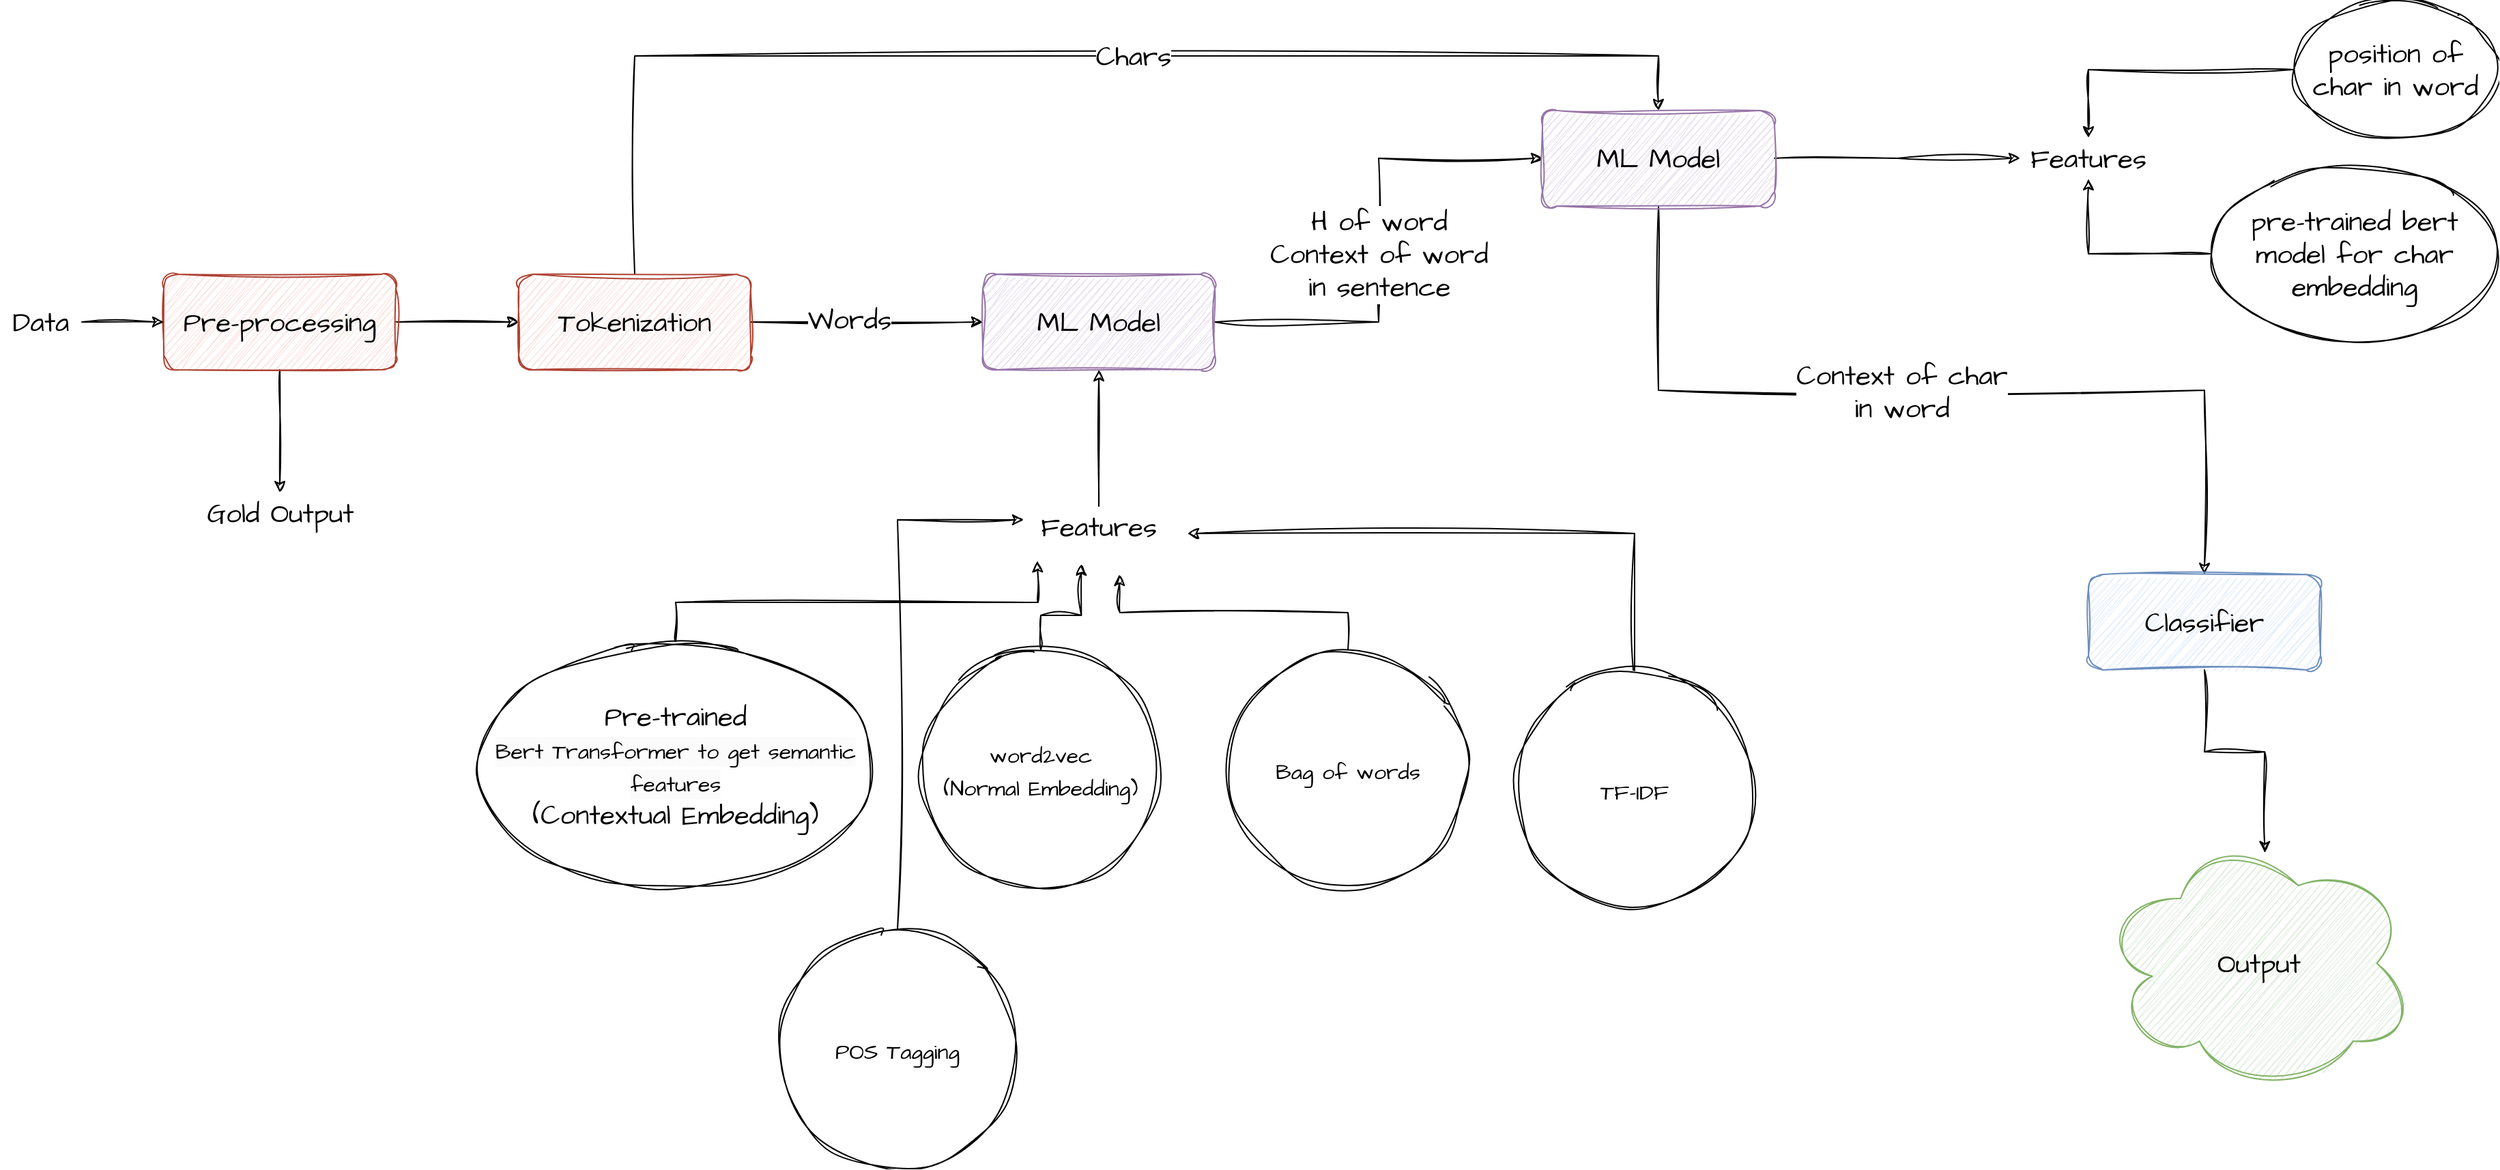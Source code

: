 <mxfile version="22.1.2" type="device">
  <diagram name="Page-1" id="zgY0ZtRXbC9Tr-R6ndSn">
    <mxGraphModel dx="1764" dy="1136" grid="1" gridSize="10" guides="1" tooltips="1" connect="1" arrows="1" fold="1" page="1" pageScale="1" pageWidth="10000" pageHeight="10000" math="0" shadow="0">
      <root>
        <mxCell id="0" />
        <mxCell id="1" parent="0" />
        <mxCell id="EJwshP0ZPpEsLIK-kxUl-6" style="edgeStyle=orthogonalEdgeStyle;rounded=0;sketch=1;hachureGap=4;jiggle=2;curveFitting=1;orthogonalLoop=1;jettySize=auto;html=1;exitX=1;exitY=0.5;exitDx=0;exitDy=0;fontFamily=Architects Daughter;fontSource=https%3A%2F%2Ffonts.googleapis.com%2Fcss%3Ffamily%3DArchitects%2BDaughter;fontSize=16;" edge="1" parent="1" source="EJwshP0ZPpEsLIK-kxUl-1" target="EJwshP0ZPpEsLIK-kxUl-5">
          <mxGeometry relative="1" as="geometry" />
        </mxCell>
        <mxCell id="EJwshP0ZPpEsLIK-kxUl-12" style="edgeStyle=orthogonalEdgeStyle;rounded=0;sketch=1;hachureGap=4;jiggle=2;curveFitting=1;orthogonalLoop=1;jettySize=auto;html=1;exitX=0.5;exitY=1;exitDx=0;exitDy=0;entryX=0.5;entryY=0;entryDx=0;entryDy=0;fontFamily=Architects Daughter;fontSource=https%3A%2F%2Ffonts.googleapis.com%2Fcss%3Ffamily%3DArchitects%2BDaughter;fontSize=16;" edge="1" parent="1" source="EJwshP0ZPpEsLIK-kxUl-1" target="EJwshP0ZPpEsLIK-kxUl-11">
          <mxGeometry relative="1" as="geometry" />
        </mxCell>
        <mxCell id="EJwshP0ZPpEsLIK-kxUl-1" value="Pre-processing" style="rounded=1;whiteSpace=wrap;html=1;sketch=1;hachureGap=4;jiggle=2;curveFitting=1;fontFamily=Architects Daughter;fontSource=https%3A%2F%2Ffonts.googleapis.com%2Fcss%3Ffamily%3DArchitects%2BDaughter;fontSize=20;fillColor=#fad9d5;strokeColor=#ae4132;" vertex="1" parent="1">
          <mxGeometry x="290" y="240" width="170" height="70" as="geometry" />
        </mxCell>
        <mxCell id="EJwshP0ZPpEsLIK-kxUl-3" style="edgeStyle=orthogonalEdgeStyle;rounded=0;sketch=1;hachureGap=4;jiggle=2;curveFitting=1;orthogonalLoop=1;jettySize=auto;html=1;exitX=1;exitY=0.5;exitDx=0;exitDy=0;entryX=0;entryY=0.5;entryDx=0;entryDy=0;fontFamily=Architects Daughter;fontSource=https%3A%2F%2Ffonts.googleapis.com%2Fcss%3Ffamily%3DArchitects%2BDaughter;fontSize=16;" edge="1" parent="1" source="EJwshP0ZPpEsLIK-kxUl-2" target="EJwshP0ZPpEsLIK-kxUl-1">
          <mxGeometry relative="1" as="geometry" />
        </mxCell>
        <mxCell id="EJwshP0ZPpEsLIK-kxUl-2" value="Data" style="text;html=1;strokeColor=none;fillColor=none;align=center;verticalAlign=middle;whiteSpace=wrap;rounded=0;fontSize=20;fontFamily=Architects Daughter;" vertex="1" parent="1">
          <mxGeometry x="170" y="260" width="60" height="30" as="geometry" />
        </mxCell>
        <mxCell id="EJwshP0ZPpEsLIK-kxUl-8" style="edgeStyle=orthogonalEdgeStyle;rounded=0;sketch=1;hachureGap=4;jiggle=2;curveFitting=1;orthogonalLoop=1;jettySize=auto;html=1;exitX=1;exitY=0.5;exitDx=0;exitDy=0;entryX=0;entryY=0.5;entryDx=0;entryDy=0;fontFamily=Architects Daughter;fontSource=https%3A%2F%2Ffonts.googleapis.com%2Fcss%3Ffamily%3DArchitects%2BDaughter;fontSize=16;" edge="1" parent="1" source="EJwshP0ZPpEsLIK-kxUl-5" target="EJwshP0ZPpEsLIK-kxUl-7">
          <mxGeometry relative="1" as="geometry" />
        </mxCell>
        <mxCell id="EJwshP0ZPpEsLIK-kxUl-9" value="Words" style="edgeLabel;html=1;align=center;verticalAlign=middle;resizable=0;points=[];fontSize=20;fontFamily=Architects Daughter;" vertex="1" connectable="0" parent="EJwshP0ZPpEsLIK-kxUl-8">
          <mxGeometry x="-0.155" y="2" relative="1" as="geometry">
            <mxPoint as="offset" />
          </mxGeometry>
        </mxCell>
        <mxCell id="EJwshP0ZPpEsLIK-kxUl-15" style="edgeStyle=orthogonalEdgeStyle;rounded=0;sketch=1;hachureGap=4;jiggle=2;curveFitting=1;orthogonalLoop=1;jettySize=auto;html=1;exitX=0.5;exitY=0;exitDx=0;exitDy=0;entryX=0.5;entryY=0;entryDx=0;entryDy=0;fontFamily=Architects Daughter;fontSource=https%3A%2F%2Ffonts.googleapis.com%2Fcss%3Ffamily%3DArchitects%2BDaughter;fontSize=16;" edge="1" parent="1" source="EJwshP0ZPpEsLIK-kxUl-5" target="EJwshP0ZPpEsLIK-kxUl-14">
          <mxGeometry relative="1" as="geometry">
            <Array as="points">
              <mxPoint x="635" y="80" />
              <mxPoint x="1385" y="80" />
            </Array>
          </mxGeometry>
        </mxCell>
        <mxCell id="EJwshP0ZPpEsLIK-kxUl-16" value="Chars" style="edgeLabel;html=1;align=center;verticalAlign=middle;resizable=0;points=[];fontSize=20;fontFamily=Architects Daughter;" vertex="1" connectable="0" parent="EJwshP0ZPpEsLIK-kxUl-15">
          <mxGeometry x="0.006" y="-4" relative="1" as="geometry">
            <mxPoint x="47" y="-4" as="offset" />
          </mxGeometry>
        </mxCell>
        <mxCell id="EJwshP0ZPpEsLIK-kxUl-5" value="Tokenization" style="rounded=1;whiteSpace=wrap;html=1;sketch=1;hachureGap=4;jiggle=2;curveFitting=1;fontFamily=Architects Daughter;fontSource=https%3A%2F%2Ffonts.googleapis.com%2Fcss%3Ffamily%3DArchitects%2BDaughter;fontSize=20;fillColor=#fad9d5;strokeColor=#ae4132;" vertex="1" parent="1">
          <mxGeometry x="550" y="240" width="170" height="70" as="geometry" />
        </mxCell>
        <mxCell id="EJwshP0ZPpEsLIK-kxUl-17" style="edgeStyle=orthogonalEdgeStyle;rounded=0;sketch=1;hachureGap=4;jiggle=2;curveFitting=1;orthogonalLoop=1;jettySize=auto;html=1;exitX=1;exitY=0.5;exitDx=0;exitDy=0;entryX=0;entryY=0.5;entryDx=0;entryDy=0;fontFamily=Architects Daughter;fontSource=https%3A%2F%2Ffonts.googleapis.com%2Fcss%3Ffamily%3DArchitects%2BDaughter;fontSize=16;" edge="1" parent="1" source="EJwshP0ZPpEsLIK-kxUl-7" target="EJwshP0ZPpEsLIK-kxUl-14">
          <mxGeometry relative="1" as="geometry" />
        </mxCell>
        <mxCell id="EJwshP0ZPpEsLIK-kxUl-18" value="H of word&lt;br&gt;Context of word &lt;br&gt;in sentence" style="edgeLabel;html=1;align=center;verticalAlign=middle;resizable=0;points=[];fontSize=20;fontFamily=Architects Daughter;" vertex="1" connectable="0" parent="EJwshP0ZPpEsLIK-kxUl-17">
          <mxGeometry x="-0.051" y="5" relative="1" as="geometry">
            <mxPoint x="5" y="1" as="offset" />
          </mxGeometry>
        </mxCell>
        <mxCell id="EJwshP0ZPpEsLIK-kxUl-7" value="ML Model" style="rounded=1;whiteSpace=wrap;html=1;sketch=1;hachureGap=4;jiggle=2;curveFitting=1;fontFamily=Architects Daughter;fontSource=https%3A%2F%2Ffonts.googleapis.com%2Fcss%3Ffamily%3DArchitects%2BDaughter;fontSize=20;fillColor=#e1d5e7;strokeColor=#9673a6;" vertex="1" parent="1">
          <mxGeometry x="890" y="240" width="170" height="70" as="geometry" />
        </mxCell>
        <mxCell id="EJwshP0ZPpEsLIK-kxUl-11" value="Gold Output" style="text;html=1;strokeColor=none;fillColor=none;align=center;verticalAlign=middle;whiteSpace=wrap;rounded=0;fontSize=20;fontFamily=Architects Daughter;" vertex="1" parent="1">
          <mxGeometry x="307.5" y="400" width="135" height="30" as="geometry" />
        </mxCell>
        <mxCell id="EJwshP0ZPpEsLIK-kxUl-25" style="edgeStyle=orthogonalEdgeStyle;rounded=0;sketch=1;hachureGap=4;jiggle=2;curveFitting=1;orthogonalLoop=1;jettySize=auto;html=1;exitX=1;exitY=0.5;exitDx=0;exitDy=0;fontFamily=Architects Daughter;fontSource=https%3A%2F%2Ffonts.googleapis.com%2Fcss%3Ffamily%3DArchitects%2BDaughter;fontSize=16;" edge="1" parent="1" source="EJwshP0ZPpEsLIK-kxUl-14">
          <mxGeometry relative="1" as="geometry">
            <mxPoint x="1650" y="155" as="targetPoint" />
          </mxGeometry>
        </mxCell>
        <mxCell id="EJwshP0ZPpEsLIK-kxUl-28" style="edgeStyle=orthogonalEdgeStyle;rounded=0;sketch=1;hachureGap=4;jiggle=2;curveFitting=1;orthogonalLoop=1;jettySize=auto;html=1;exitX=0.5;exitY=1;exitDx=0;exitDy=0;fontFamily=Architects Daughter;fontSource=https%3A%2F%2Ffonts.googleapis.com%2Fcss%3Ffamily%3DArchitects%2BDaughter;fontSize=16;entryX=0.5;entryY=0;entryDx=0;entryDy=0;" edge="1" parent="1" source="EJwshP0ZPpEsLIK-kxUl-14" target="EJwshP0ZPpEsLIK-kxUl-31">
          <mxGeometry relative="1" as="geometry">
            <mxPoint x="1520" y="300" as="targetPoint" />
          </mxGeometry>
        </mxCell>
        <mxCell id="EJwshP0ZPpEsLIK-kxUl-30" value="Context of char &lt;br&gt;in word" style="edgeLabel;html=1;align=center;verticalAlign=middle;resizable=0;points=[];fontSize=20;fontFamily=Architects Daughter;" vertex="1" connectable="0" parent="EJwshP0ZPpEsLIK-kxUl-28">
          <mxGeometry x="-0.065" y="-1" relative="1" as="geometry">
            <mxPoint as="offset" />
          </mxGeometry>
        </mxCell>
        <mxCell id="EJwshP0ZPpEsLIK-kxUl-14" value="ML Model" style="rounded=1;whiteSpace=wrap;html=1;sketch=1;hachureGap=4;jiggle=2;curveFitting=1;fontFamily=Architects Daughter;fontSource=https%3A%2F%2Ffonts.googleapis.com%2Fcss%3Ffamily%3DArchitects%2BDaughter;fontSize=20;fillColor=#e1d5e7;strokeColor=#9673a6;" vertex="1" parent="1">
          <mxGeometry x="1300" y="120" width="170" height="70" as="geometry" />
        </mxCell>
        <mxCell id="EJwshP0ZPpEsLIK-kxUl-21" style="edgeStyle=orthogonalEdgeStyle;rounded=0;sketch=1;hachureGap=4;jiggle=2;curveFitting=1;orthogonalLoop=1;jettySize=auto;html=1;exitX=0.5;exitY=0;exitDx=0;exitDy=0;entryX=0.5;entryY=1;entryDx=0;entryDy=0;fontFamily=Architects Daughter;fontSource=https%3A%2F%2Ffonts.googleapis.com%2Fcss%3Ffamily%3DArchitects%2BDaughter;fontSize=16;" edge="1" parent="1" source="EJwshP0ZPpEsLIK-kxUl-20" target="EJwshP0ZPpEsLIK-kxUl-7">
          <mxGeometry relative="1" as="geometry" />
        </mxCell>
        <mxCell id="EJwshP0ZPpEsLIK-kxUl-20" value="Features" style="text;html=1;strokeColor=none;fillColor=none;align=center;verticalAlign=middle;whiteSpace=wrap;rounded=0;fontSize=20;fontFamily=Architects Daughter;" vertex="1" parent="1">
          <mxGeometry x="945" y="410" width="60" height="30" as="geometry" />
        </mxCell>
        <mxCell id="EJwshP0ZPpEsLIK-kxUl-22" value="Features" style="text;html=1;strokeColor=none;fillColor=none;align=center;verticalAlign=middle;whiteSpace=wrap;rounded=0;fontSize=20;fontFamily=Architects Daughter;" vertex="1" parent="1">
          <mxGeometry x="1670" y="140" width="60" height="30" as="geometry" />
        </mxCell>
        <mxCell id="EJwshP0ZPpEsLIK-kxUl-31" value="Classifier" style="rounded=1;whiteSpace=wrap;html=1;sketch=1;hachureGap=4;jiggle=2;curveFitting=1;fontFamily=Architects Daughter;fontSource=https%3A%2F%2Ffonts.googleapis.com%2Fcss%3Ffamily%3DArchitects%2BDaughter;fontSize=20;fillColor=#dae8fc;strokeColor=#6c8ebf;" vertex="1" parent="1">
          <mxGeometry x="1700" y="460" width="170" height="70" as="geometry" />
        </mxCell>
        <mxCell id="EJwshP0ZPpEsLIK-kxUl-36" value="&lt;font style=&quot;font-size: 16px;&quot;&gt;word2vec&lt;br&gt;(Normal Embedding)&lt;br&gt;&lt;/font&gt;" style="ellipse;whiteSpace=wrap;html=1;aspect=fixed;sketch=1;hachureGap=4;jiggle=2;curveFitting=1;fontFamily=Architects Daughter;fontSource=https%3A%2F%2Ffonts.googleapis.com%2Fcss%3Ffamily%3DArchitects%2BDaughter;fontSize=20;" vertex="1" parent="1">
          <mxGeometry x="845" y="515" width="175" height="175" as="geometry" />
        </mxCell>
        <mxCell id="EJwshP0ZPpEsLIK-kxUl-46" style="edgeStyle=orthogonalEdgeStyle;rounded=0;sketch=1;hachureGap=4;jiggle=2;curveFitting=1;orthogonalLoop=1;jettySize=auto;html=1;exitX=0.5;exitY=0;exitDx=0;exitDy=0;fontFamily=Architects Daughter;fontSource=https%3A%2F%2Ffonts.googleapis.com%2Fcss%3Ffamily%3DArchitects%2BDaughter;fontSize=20;fontColor=default;" edge="1" parent="1" source="EJwshP0ZPpEsLIK-kxUl-37">
          <mxGeometry relative="1" as="geometry">
            <mxPoint x="990" y="460" as="targetPoint" />
          </mxGeometry>
        </mxCell>
        <mxCell id="EJwshP0ZPpEsLIK-kxUl-37" value="&lt;font style=&quot;font-size: 16px;&quot;&gt;Bag of words&lt;/font&gt;" style="ellipse;whiteSpace=wrap;html=1;aspect=fixed;sketch=1;hachureGap=4;jiggle=2;curveFitting=1;fontFamily=Architects Daughter;fontSource=https%3A%2F%2Ffonts.googleapis.com%2Fcss%3Ffamily%3DArchitects%2BDaughter;fontSize=20;" vertex="1" parent="1">
          <mxGeometry x="1070" y="515" width="175" height="175" as="geometry" />
        </mxCell>
        <mxCell id="EJwshP0ZPpEsLIK-kxUl-44" style="edgeStyle=orthogonalEdgeStyle;rounded=0;sketch=1;hachureGap=4;jiggle=2;curveFitting=1;orthogonalLoop=1;jettySize=auto;html=1;exitX=0.5;exitY=0;exitDx=0;exitDy=0;fontFamily=Architects Daughter;fontSource=https%3A%2F%2Ffonts.googleapis.com%2Fcss%3Ffamily%3DArchitects%2BDaughter;fontSize=20;fontColor=default;" edge="1" parent="1" source="EJwshP0ZPpEsLIK-kxUl-39">
          <mxGeometry relative="1" as="geometry">
            <mxPoint x="930" y="450" as="targetPoint" />
          </mxGeometry>
        </mxCell>
        <mxCell id="EJwshP0ZPpEsLIK-kxUl-39" value="Pre-trained&lt;br&gt;&lt;span style=&quot;color: rgb(0, 0, 0); font-family: &amp;quot;Architects Daughter&amp;quot;; font-size: 16px; font-style: normal; font-variant-ligatures: normal; font-variant-caps: normal; font-weight: 400; letter-spacing: normal; orphans: 2; text-align: center; text-indent: 0px; text-transform: none; widows: 2; word-spacing: 0px; -webkit-text-stroke-width: 0px; background-color: rgb(251, 251, 251); text-decoration-thickness: initial; text-decoration-style: initial; text-decoration-color: initial; float: none; display: inline !important;&quot;&gt;Bert Transformer to get semantic features&lt;br&gt;&lt;/span&gt;(Contextual Embedding)" style="ellipse;whiteSpace=wrap;html=1;sketch=1;hachureGap=4;jiggle=2;curveFitting=1;strokeColor=default;align=center;verticalAlign=middle;fontFamily=Architects Daughter;fontSource=https%3A%2F%2Ffonts.googleapis.com%2Fcss%3Ffamily%3DArchitects%2BDaughter;fontSize=20;fontColor=default;fillColor=default;" vertex="1" parent="1">
          <mxGeometry x="520" y="510" width="290" height="180" as="geometry" />
        </mxCell>
        <mxCell id="EJwshP0ZPpEsLIK-kxUl-47" style="edgeStyle=orthogonalEdgeStyle;rounded=0;sketch=1;hachureGap=4;jiggle=2;curveFitting=1;orthogonalLoop=1;jettySize=auto;html=1;exitX=0.5;exitY=0;exitDx=0;exitDy=0;fontFamily=Architects Daughter;fontSource=https%3A%2F%2Ffonts.googleapis.com%2Fcss%3Ffamily%3DArchitects%2BDaughter;fontSize=20;fontColor=default;" edge="1" parent="1">
          <mxGeometry relative="1" as="geometry">
            <mxPoint x="1367.5" y="540" as="sourcePoint" />
            <mxPoint x="1040" y="430" as="targetPoint" />
            <Array as="points">
              <mxPoint x="1368" y="430" />
            </Array>
          </mxGeometry>
        </mxCell>
        <mxCell id="EJwshP0ZPpEsLIK-kxUl-40" value="&lt;span style=&quot;font-size: 16px;&quot;&gt;TF-IDF&lt;/span&gt;" style="ellipse;whiteSpace=wrap;html=1;aspect=fixed;sketch=1;hachureGap=4;jiggle=2;curveFitting=1;fontFamily=Architects Daughter;fontSource=https%3A%2F%2Ffonts.googleapis.com%2Fcss%3Ffamily%3DArchitects%2BDaughter;fontSize=20;" vertex="1" parent="1">
          <mxGeometry x="1280" y="530" width="175" height="175" as="geometry" />
        </mxCell>
        <mxCell id="EJwshP0ZPpEsLIK-kxUl-54" style="edgeStyle=orthogonalEdgeStyle;rounded=0;sketch=1;hachureGap=4;jiggle=2;curveFitting=1;orthogonalLoop=1;jettySize=auto;html=1;exitX=0.5;exitY=0;exitDx=0;exitDy=0;fontFamily=Architects Daughter;fontSource=https%3A%2F%2Ffonts.googleapis.com%2Fcss%3Ffamily%3DArchitects%2BDaughter;fontSize=20;fontColor=default;" edge="1" parent="1" source="EJwshP0ZPpEsLIK-kxUl-41">
          <mxGeometry relative="1" as="geometry">
            <mxPoint x="920" y="420" as="targetPoint" />
            <Array as="points">
              <mxPoint x="828" y="420" />
            </Array>
          </mxGeometry>
        </mxCell>
        <mxCell id="EJwshP0ZPpEsLIK-kxUl-41" value="&lt;font style=&quot;font-size: 16px;&quot;&gt;POS Tagging&lt;br&gt;&lt;/font&gt;" style="ellipse;whiteSpace=wrap;html=1;aspect=fixed;sketch=1;hachureGap=4;jiggle=2;curveFitting=1;fontFamily=Architects Daughter;fontSource=https%3A%2F%2Ffonts.googleapis.com%2Fcss%3Ffamily%3DArchitects%2BDaughter;fontSize=20;" vertex="1" parent="1">
          <mxGeometry x="740" y="720" width="175" height="175" as="geometry" />
        </mxCell>
        <mxCell id="EJwshP0ZPpEsLIK-kxUl-45" style="edgeStyle=orthogonalEdgeStyle;rounded=0;sketch=1;hachureGap=4;jiggle=2;curveFitting=1;orthogonalLoop=1;jettySize=auto;html=1;exitX=0.5;exitY=0;exitDx=0;exitDy=0;entryX=0.287;entryY=1.413;entryDx=0;entryDy=0;entryPerimeter=0;fontFamily=Architects Daughter;fontSource=https%3A%2F%2Ffonts.googleapis.com%2Fcss%3Ffamily%3DArchitects%2BDaughter;fontSize=20;fontColor=default;" edge="1" parent="1" source="EJwshP0ZPpEsLIK-kxUl-36" target="EJwshP0ZPpEsLIK-kxUl-20">
          <mxGeometry relative="1" as="geometry">
            <Array as="points">
              <mxPoint x="932" y="490" />
              <mxPoint x="962" y="490" />
            </Array>
          </mxGeometry>
        </mxCell>
        <mxCell id="EJwshP0ZPpEsLIK-kxUl-52" style="edgeStyle=orthogonalEdgeStyle;rounded=0;sketch=1;hachureGap=4;jiggle=2;curveFitting=1;orthogonalLoop=1;jettySize=auto;html=1;exitX=0;exitY=0.5;exitDx=0;exitDy=0;entryX=0.5;entryY=0;entryDx=0;entryDy=0;fontFamily=Architects Daughter;fontSource=https%3A%2F%2Ffonts.googleapis.com%2Fcss%3Ffamily%3DArchitects%2BDaughter;fontSize=20;fontColor=default;" edge="1" parent="1" source="EJwshP0ZPpEsLIK-kxUl-49" target="EJwshP0ZPpEsLIK-kxUl-22">
          <mxGeometry relative="1" as="geometry" />
        </mxCell>
        <mxCell id="EJwshP0ZPpEsLIK-kxUl-49" value="position of char in word" style="ellipse;whiteSpace=wrap;html=1;sketch=1;hachureGap=4;jiggle=2;curveFitting=1;strokeColor=default;align=center;verticalAlign=middle;fontFamily=Architects Daughter;fontSource=https%3A%2F%2Ffonts.googleapis.com%2Fcss%3Ffamily%3DArchitects%2BDaughter;fontSize=20;fontColor=default;fillColor=default;" vertex="1" parent="1">
          <mxGeometry x="1850" y="40" width="150" height="100" as="geometry" />
        </mxCell>
        <mxCell id="EJwshP0ZPpEsLIK-kxUl-51" style="edgeStyle=orthogonalEdgeStyle;rounded=0;sketch=1;hachureGap=4;jiggle=2;curveFitting=1;orthogonalLoop=1;jettySize=auto;html=1;exitX=0;exitY=0.5;exitDx=0;exitDy=0;entryX=0.5;entryY=1;entryDx=0;entryDy=0;fontFamily=Architects Daughter;fontSource=https%3A%2F%2Ffonts.googleapis.com%2Fcss%3Ffamily%3DArchitects%2BDaughter;fontSize=20;fontColor=default;" edge="1" parent="1" source="EJwshP0ZPpEsLIK-kxUl-50" target="EJwshP0ZPpEsLIK-kxUl-22">
          <mxGeometry relative="1" as="geometry" />
        </mxCell>
        <mxCell id="EJwshP0ZPpEsLIK-kxUl-50" value="pre-trained bert model for char embedding" style="ellipse;whiteSpace=wrap;html=1;sketch=1;hachureGap=4;jiggle=2;curveFitting=1;strokeColor=default;align=center;verticalAlign=middle;fontFamily=Architects Daughter;fontSource=https%3A%2F%2Ffonts.googleapis.com%2Fcss%3Ffamily%3DArchitects%2BDaughter;fontSize=20;fontColor=default;fillColor=default;" vertex="1" parent="1">
          <mxGeometry x="1790" y="160" width="210" height="130" as="geometry" />
        </mxCell>
        <mxCell id="EJwshP0ZPpEsLIK-kxUl-58" value="Output" style="ellipse;shape=cloud;whiteSpace=wrap;html=1;sketch=1;hachureGap=4;jiggle=2;curveFitting=1;strokeColor=#82b366;align=center;verticalAlign=middle;fontFamily=Architects Daughter;fontSource=https%3A%2F%2Ffonts.googleapis.com%2Fcss%3Ffamily%3DArchitects%2BDaughter;fontSize=20;fillColor=#d5e8d4;" vertex="1" parent="1">
          <mxGeometry x="1710" y="650" width="230" height="190" as="geometry" />
        </mxCell>
        <mxCell id="EJwshP0ZPpEsLIK-kxUl-59" style="edgeStyle=orthogonalEdgeStyle;rounded=0;sketch=1;hachureGap=4;jiggle=2;curveFitting=1;orthogonalLoop=1;jettySize=auto;html=1;exitX=0.5;exitY=1;exitDx=0;exitDy=0;entryX=0.518;entryY=0.074;entryDx=0;entryDy=0;entryPerimeter=0;fontFamily=Architects Daughter;fontSource=https%3A%2F%2Ffonts.googleapis.com%2Fcss%3Ffamily%3DArchitects%2BDaughter;fontSize=20;fontColor=default;" edge="1" parent="1" source="EJwshP0ZPpEsLIK-kxUl-31" target="EJwshP0ZPpEsLIK-kxUl-58">
          <mxGeometry relative="1" as="geometry" />
        </mxCell>
      </root>
    </mxGraphModel>
  </diagram>
</mxfile>
